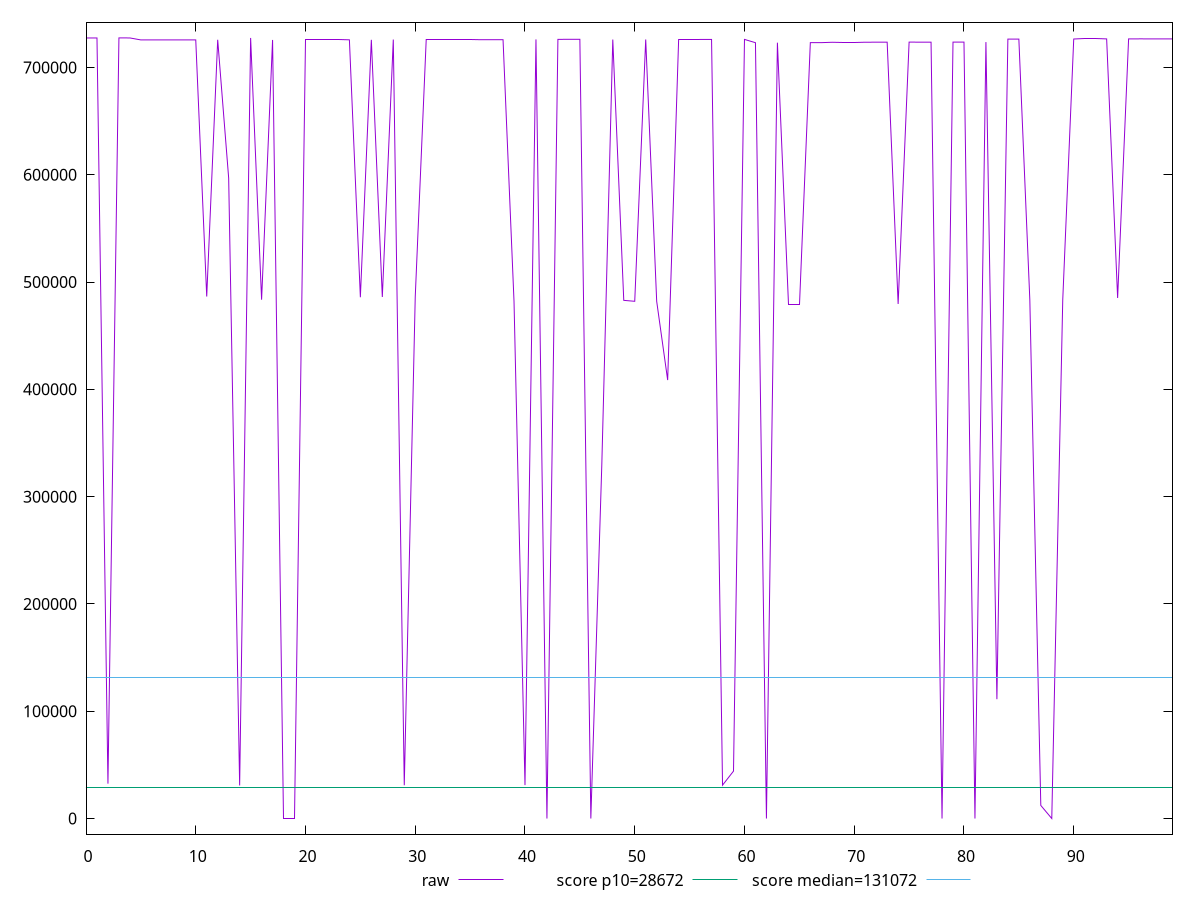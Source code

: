 reset

$raw <<EOF
0 727437.9173611111
1 727464.8718055555
2 32469.589027777776
3 727521.8476388889
4 727491.8262499999
5 725646.7393055556
6 725650.8193055555
7 725658.5825347222
8 725670.1522222222
9 725671.7954513888
10 725669.0354513889
11 486485.63375000004
12 725783.7602777778
13 596784.5854166667
14 30803.96402777778
15 727501.583125
16 483548.1097222222
17 725647.4184027778
18 0
19 0
20 725660.4721875
21 725659.8856597221
22 725731.7479861111
23 725731.7479861111
24 725734.8568055555
25 485851.17208333337
26 725751.1209027778
27 486069.9465277778
28 726006.2051388889
29 31002.753055555557
30 486115.7623611111
31 726035.0981944444
32 726041.8674999999
33 726058.6833333333
34 725835.9590277778
35 725839.3283333334
36 725822.3376388889
37 725864.374861111
38 725861.9348611111
39 481858.3906944444
40 31144.760000000002
41 726145.2223611111
42 0
43 726172.5154166666
44 726216.9833333333
45 726196.7805555555
46 0
47 329849.86986111116
48 725974.2977777778
49 482923.3470833333
50 482045.04013888893
51 726048.6373611111
52 482049.25597222225
53 408632.45597222226
54 726036.6745833333
55 726049.4411111111
56 726069.3490277778
57 726091.9741666666
58 31090.540694444444
59 44189.11
60 726124.0086111111
61 723066.4059
62 0
63 723075.9356555556
64 479097.67297222227
65 479098.2827277778
66 723116.6600444445
67 723104.7800444444
68 723463.1127555555
69 723488.1556444445
70 723489.2208
71 723512.4236888889
72 723528.0694666667
73 723543.3272
74 479562.97008888895
75 723585.9626666666
76 723579.6855555555
77 723574.1655555555
78 0
79 723598.9313333333
80 723612.5490666666
81 0
82 723657.8674222223
83 111226.34180555555
84 726425.3491319445
85 726444.7785069444
86 483400.0160416667
87 12196.396041666667
88 0
89 483465.86579861114
90 726486.7372222221
91 726518.0429166667
92 726519.0310763889
93 726586.2853125
94 485157.90163194446
95 726580.5546875
96 726626.8807638888
97 726617.9423958333
98 726615.9023958333
99 726623.3823958333
EOF

set key outside below
set xrange [0:99]
set yrange [-14550.436952777778:742072.2845916667]
set trange [-14550.436952777778:742072.2845916667]
set terminal svg size 640, 500 enhanced background rgb 'white'
set output "reports/report_00028_2021-02-24T12-49-42.674Z/uses-long-cache-ttl/samples/agenda/raw/values.svg"

plot $raw title "raw" with line, \
     28672 title "score p10=28672", \
     131072 title "score median=131072"

reset
